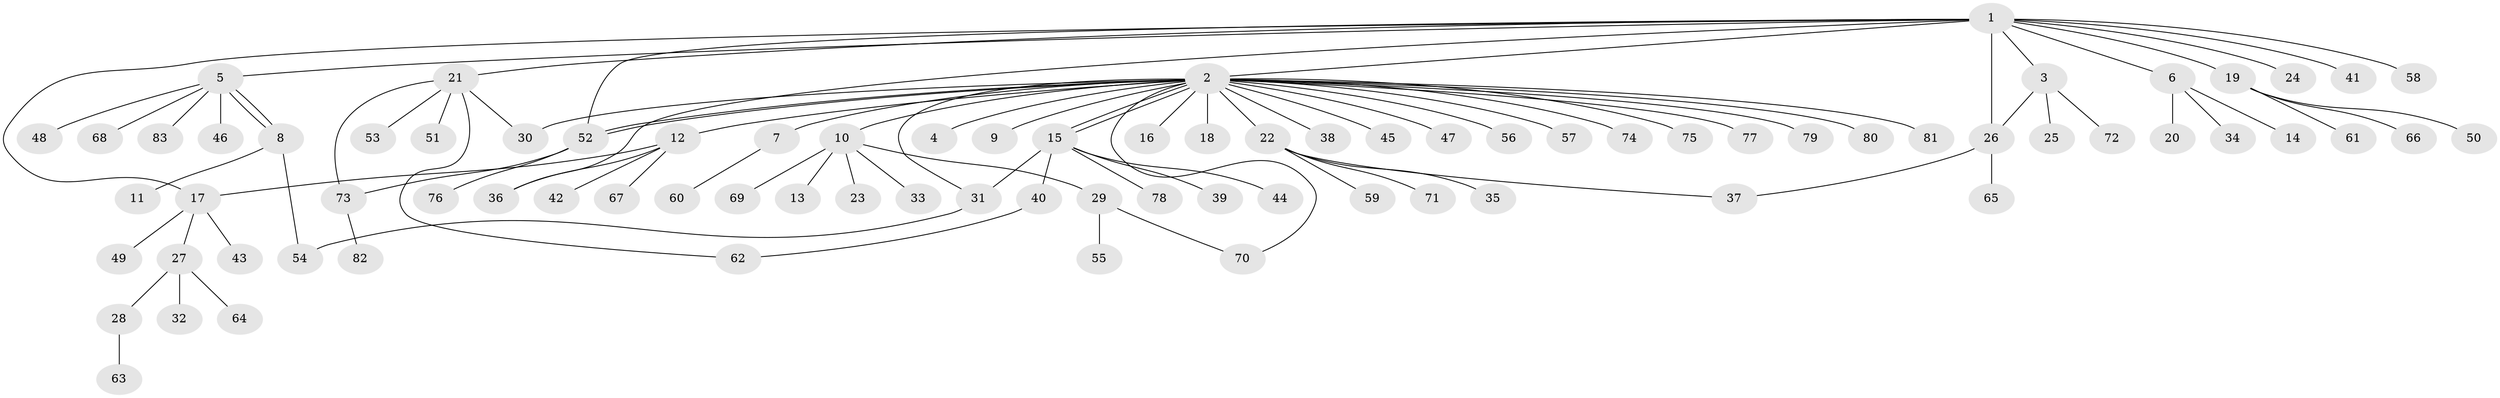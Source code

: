 // coarse degree distribution, {1: 0.7586206896551724, 5: 0.017241379310344827, 2: 0.10344827586206896, 6: 0.05172413793103448, 26: 0.017241379310344827, 4: 0.017241379310344827, 10: 0.017241379310344827, 3: 0.017241379310344827}
// Generated by graph-tools (version 1.1) at 2025/50/03/04/25 21:50:45]
// undirected, 83 vertices, 96 edges
graph export_dot {
graph [start="1"]
  node [color=gray90,style=filled];
  1;
  2;
  3;
  4;
  5;
  6;
  7;
  8;
  9;
  10;
  11;
  12;
  13;
  14;
  15;
  16;
  17;
  18;
  19;
  20;
  21;
  22;
  23;
  24;
  25;
  26;
  27;
  28;
  29;
  30;
  31;
  32;
  33;
  34;
  35;
  36;
  37;
  38;
  39;
  40;
  41;
  42;
  43;
  44;
  45;
  46;
  47;
  48;
  49;
  50;
  51;
  52;
  53;
  54;
  55;
  56;
  57;
  58;
  59;
  60;
  61;
  62;
  63;
  64;
  65;
  66;
  67;
  68;
  69;
  70;
  71;
  72;
  73;
  74;
  75;
  76;
  77;
  78;
  79;
  80;
  81;
  82;
  83;
  1 -- 2;
  1 -- 3;
  1 -- 5;
  1 -- 6;
  1 -- 17;
  1 -- 19;
  1 -- 21;
  1 -- 24;
  1 -- 26;
  1 -- 36;
  1 -- 41;
  1 -- 52;
  1 -- 58;
  2 -- 4;
  2 -- 7;
  2 -- 9;
  2 -- 10;
  2 -- 12;
  2 -- 15;
  2 -- 15;
  2 -- 16;
  2 -- 18;
  2 -- 22;
  2 -- 30;
  2 -- 31;
  2 -- 38;
  2 -- 45;
  2 -- 47;
  2 -- 52;
  2 -- 52;
  2 -- 56;
  2 -- 57;
  2 -- 70;
  2 -- 74;
  2 -- 75;
  2 -- 77;
  2 -- 79;
  2 -- 80;
  2 -- 81;
  3 -- 25;
  3 -- 26;
  3 -- 72;
  5 -- 8;
  5 -- 8;
  5 -- 46;
  5 -- 48;
  5 -- 68;
  5 -- 83;
  6 -- 14;
  6 -- 20;
  6 -- 34;
  7 -- 60;
  8 -- 11;
  8 -- 54;
  10 -- 13;
  10 -- 23;
  10 -- 29;
  10 -- 33;
  10 -- 69;
  12 -- 17;
  12 -- 36;
  12 -- 42;
  12 -- 67;
  15 -- 31;
  15 -- 39;
  15 -- 40;
  15 -- 44;
  15 -- 78;
  17 -- 27;
  17 -- 43;
  17 -- 49;
  19 -- 50;
  19 -- 61;
  19 -- 66;
  21 -- 30;
  21 -- 51;
  21 -- 53;
  21 -- 62;
  21 -- 73;
  22 -- 35;
  22 -- 37;
  22 -- 59;
  22 -- 71;
  26 -- 37;
  26 -- 65;
  27 -- 28;
  27 -- 32;
  27 -- 64;
  28 -- 63;
  29 -- 55;
  29 -- 70;
  31 -- 54;
  40 -- 62;
  52 -- 73;
  52 -- 76;
  73 -- 82;
}
